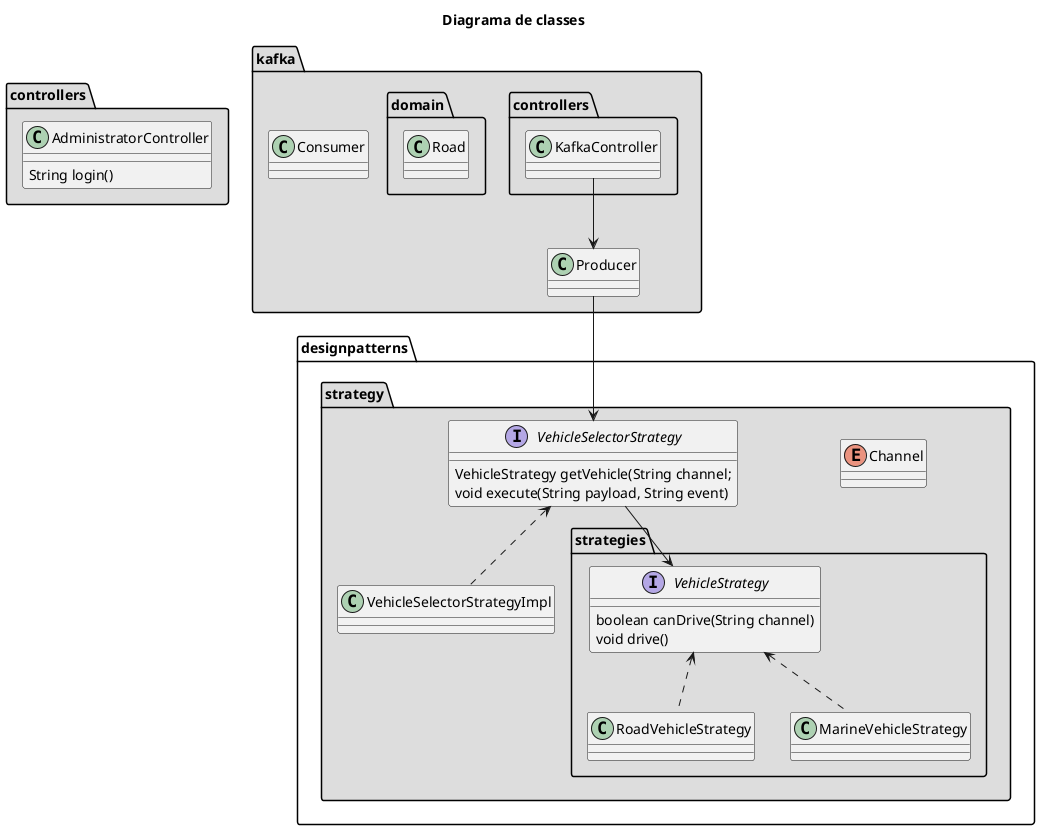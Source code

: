 @startuml

title Diagrama de classes

package controllers #DDDDDD {
    class AdministratorController{
        String login()
    }
}


package designpatterns.strategy #DDDDDD {
    enum Channel{}
    interface VehicleSelectorStrategy{
        VehicleStrategy getVehicle(String channel;
        void execute(String payload, String event)
    }
    class VehicleSelectorStrategyImpl{}

    VehicleSelectorStrategy <.. VehicleSelectorStrategyImpl

    package designpatterns.strategy.strategies #DDDDDD {
        interface VehicleStrategy {
            boolean canDrive(String channel)
            void drive()
        }
        class RoadVehicleStrategy{}
        class MarineVehicleStrategy{}

        VehicleStrategy <.. RoadVehicleStrategy
        VehicleStrategy <.. MarineVehicleStrategy
    }

    VehicleSelectorStrategy --> VehicleStrategy
}

package kafka #DDDDDD {
    class Consumer{}
    class Producer {}

    package kafka.controllers #DDDDDD {
        class KafkaController {}
    }

    package kafka.domain #DDDDDD {
        class Road {}
    }

    KafkaController --> Producer
    Producer --> VehicleSelectorStrategy
}

@enduml